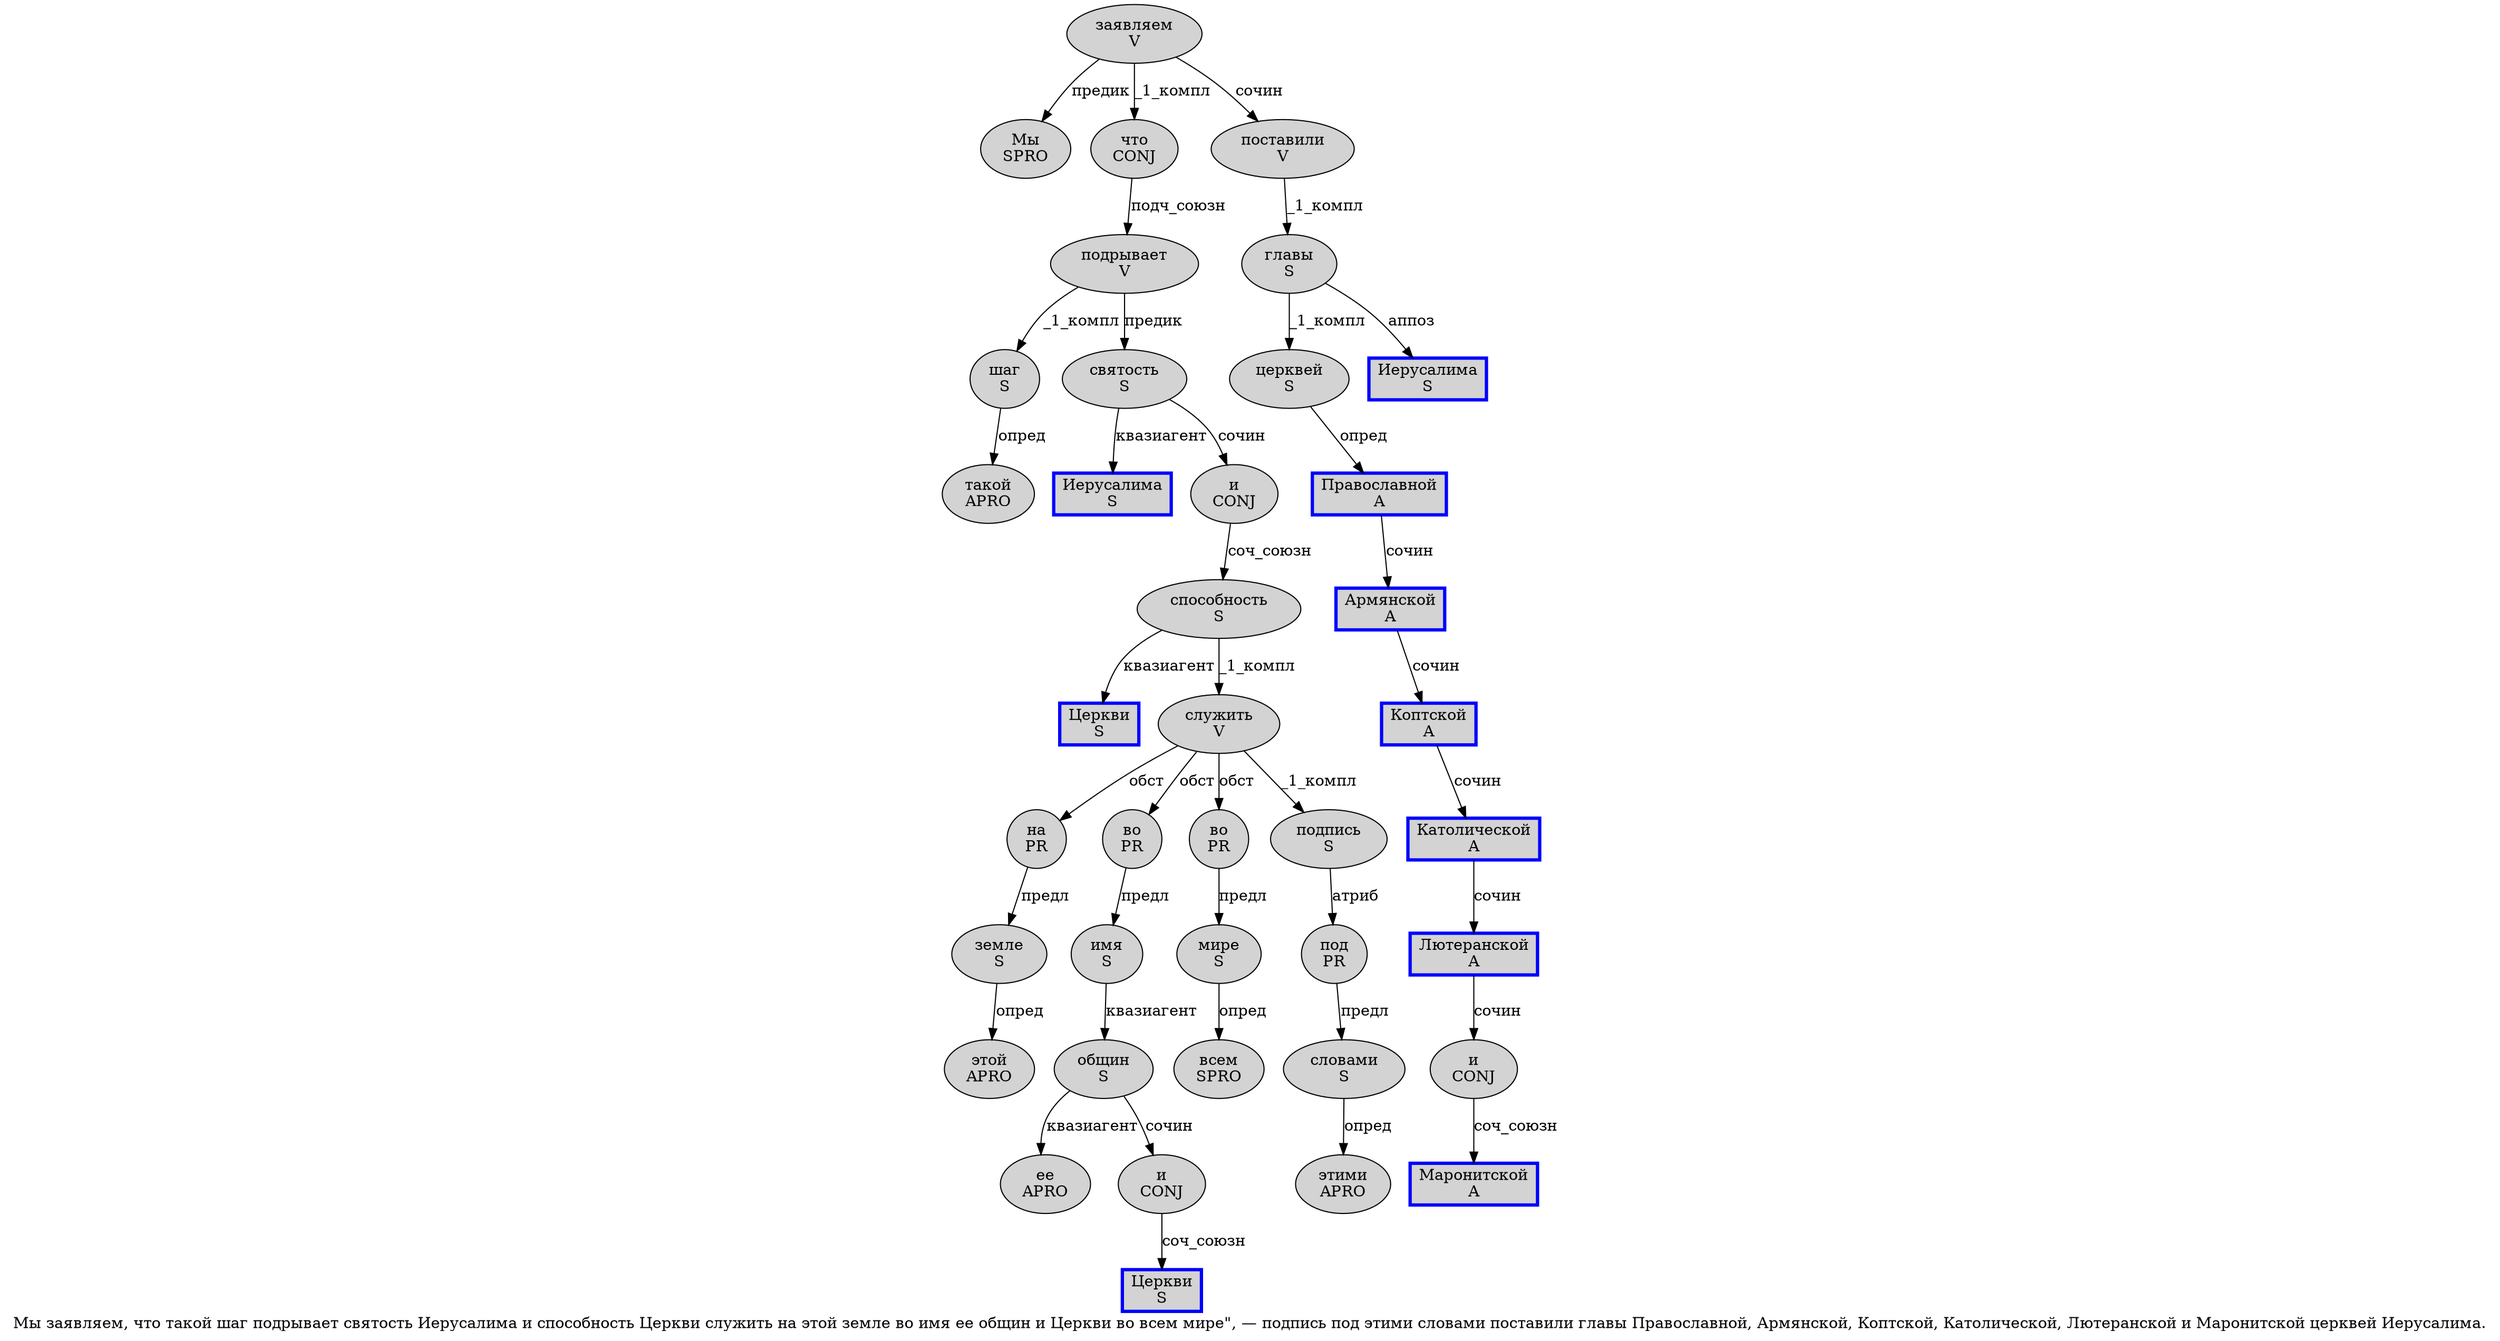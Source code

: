 digraph SENTENCE_219 {
	graph [label="Мы заявляем, что такой шаг подрывает святость Иерусалима и способность Церкви служить на этой земле во имя ее общин и Церкви во всем мире\", — подпись под этими словами поставили главы Православной, Армянской, Коптской, Католической, Лютеранской и Маронитской церквей Иерусалима."]
	node [style=filled]
		0 [label="Мы
SPRO" color="" fillcolor=lightgray penwidth=1 shape=ellipse]
		1 [label="заявляем
V" color="" fillcolor=lightgray penwidth=1 shape=ellipse]
		3 [label="что
CONJ" color="" fillcolor=lightgray penwidth=1 shape=ellipse]
		4 [label="такой
APRO" color="" fillcolor=lightgray penwidth=1 shape=ellipse]
		5 [label="шаг
S" color="" fillcolor=lightgray penwidth=1 shape=ellipse]
		6 [label="подрывает
V" color="" fillcolor=lightgray penwidth=1 shape=ellipse]
		7 [label="святость
S" color="" fillcolor=lightgray penwidth=1 shape=ellipse]
		8 [label="Иерусалима
S" color=blue fillcolor=lightgray penwidth=3 shape=box]
		9 [label="и
CONJ" color="" fillcolor=lightgray penwidth=1 shape=ellipse]
		10 [label="способность
S" color="" fillcolor=lightgray penwidth=1 shape=ellipse]
		11 [label="Церкви
S" color=blue fillcolor=lightgray penwidth=3 shape=box]
		12 [label="служить
V" color="" fillcolor=lightgray penwidth=1 shape=ellipse]
		13 [label="на
PR" color="" fillcolor=lightgray penwidth=1 shape=ellipse]
		14 [label="этой
APRO" color="" fillcolor=lightgray penwidth=1 shape=ellipse]
		15 [label="земле
S" color="" fillcolor=lightgray penwidth=1 shape=ellipse]
		16 [label="во
PR" color="" fillcolor=lightgray penwidth=1 shape=ellipse]
		17 [label="имя
S" color="" fillcolor=lightgray penwidth=1 shape=ellipse]
		18 [label="ее
APRO" color="" fillcolor=lightgray penwidth=1 shape=ellipse]
		19 [label="общин
S" color="" fillcolor=lightgray penwidth=1 shape=ellipse]
		20 [label="и
CONJ" color="" fillcolor=lightgray penwidth=1 shape=ellipse]
		21 [label="Церкви
S" color=blue fillcolor=lightgray penwidth=3 shape=box]
		22 [label="во
PR" color="" fillcolor=lightgray penwidth=1 shape=ellipse]
		23 [label="всем
SPRO" color="" fillcolor=lightgray penwidth=1 shape=ellipse]
		24 [label="мире
S" color="" fillcolor=lightgray penwidth=1 shape=ellipse]
		28 [label="подпись
S" color="" fillcolor=lightgray penwidth=1 shape=ellipse]
		29 [label="под
PR" color="" fillcolor=lightgray penwidth=1 shape=ellipse]
		30 [label="этими
APRO" color="" fillcolor=lightgray penwidth=1 shape=ellipse]
		31 [label="словами
S" color="" fillcolor=lightgray penwidth=1 shape=ellipse]
		32 [label="поставили
V" color="" fillcolor=lightgray penwidth=1 shape=ellipse]
		33 [label="главы
S" color="" fillcolor=lightgray penwidth=1 shape=ellipse]
		34 [label="Православной
A" color=blue fillcolor=lightgray penwidth=3 shape=box]
		36 [label="Армянской
A" color=blue fillcolor=lightgray penwidth=3 shape=box]
		38 [label="Коптской
A" color=blue fillcolor=lightgray penwidth=3 shape=box]
		40 [label="Католической
A" color=blue fillcolor=lightgray penwidth=3 shape=box]
		42 [label="Лютеранской
A" color=blue fillcolor=lightgray penwidth=3 shape=box]
		43 [label="и
CONJ" color="" fillcolor=lightgray penwidth=1 shape=ellipse]
		44 [label="Маронитской
A" color=blue fillcolor=lightgray penwidth=3 shape=box]
		45 [label="церквей
S" color="" fillcolor=lightgray penwidth=1 shape=ellipse]
		46 [label="Иерусалима
S" color=blue fillcolor=lightgray penwidth=3 shape=box]
			33 -> 45 [label="_1_компл"]
			33 -> 46 [label="аппоз"]
			31 -> 30 [label="опред"]
			29 -> 31 [label="предл"]
			15 -> 14 [label="опред"]
			13 -> 15 [label="предл"]
			28 -> 29 [label="атриб"]
			38 -> 40 [label="сочин"]
			19 -> 18 [label="квазиагент"]
			19 -> 20 [label="сочин"]
			17 -> 19 [label="квазиагент"]
			24 -> 23 [label="опред"]
			10 -> 11 [label="квазиагент"]
			10 -> 12 [label="_1_компл"]
			3 -> 6 [label="подч_союзн"]
			7 -> 8 [label="квазиагент"]
			7 -> 9 [label="сочин"]
			36 -> 38 [label="сочин"]
			9 -> 10 [label="соч_союзн"]
			20 -> 21 [label="соч_союзн"]
			1 -> 0 [label="предик"]
			1 -> 3 [label="_1_компл"]
			1 -> 32 [label="сочин"]
			45 -> 34 [label="опред"]
			16 -> 17 [label="предл"]
			6 -> 5 [label="_1_компл"]
			6 -> 7 [label="предик"]
			32 -> 33 [label="_1_компл"]
			43 -> 44 [label="соч_союзн"]
			5 -> 4 [label="опред"]
			34 -> 36 [label="сочин"]
			40 -> 42 [label="сочин"]
			22 -> 24 [label="предл"]
			42 -> 43 [label="сочин"]
			12 -> 13 [label="обст"]
			12 -> 16 [label="обст"]
			12 -> 22 [label="обст"]
			12 -> 28 [label="_1_компл"]
}